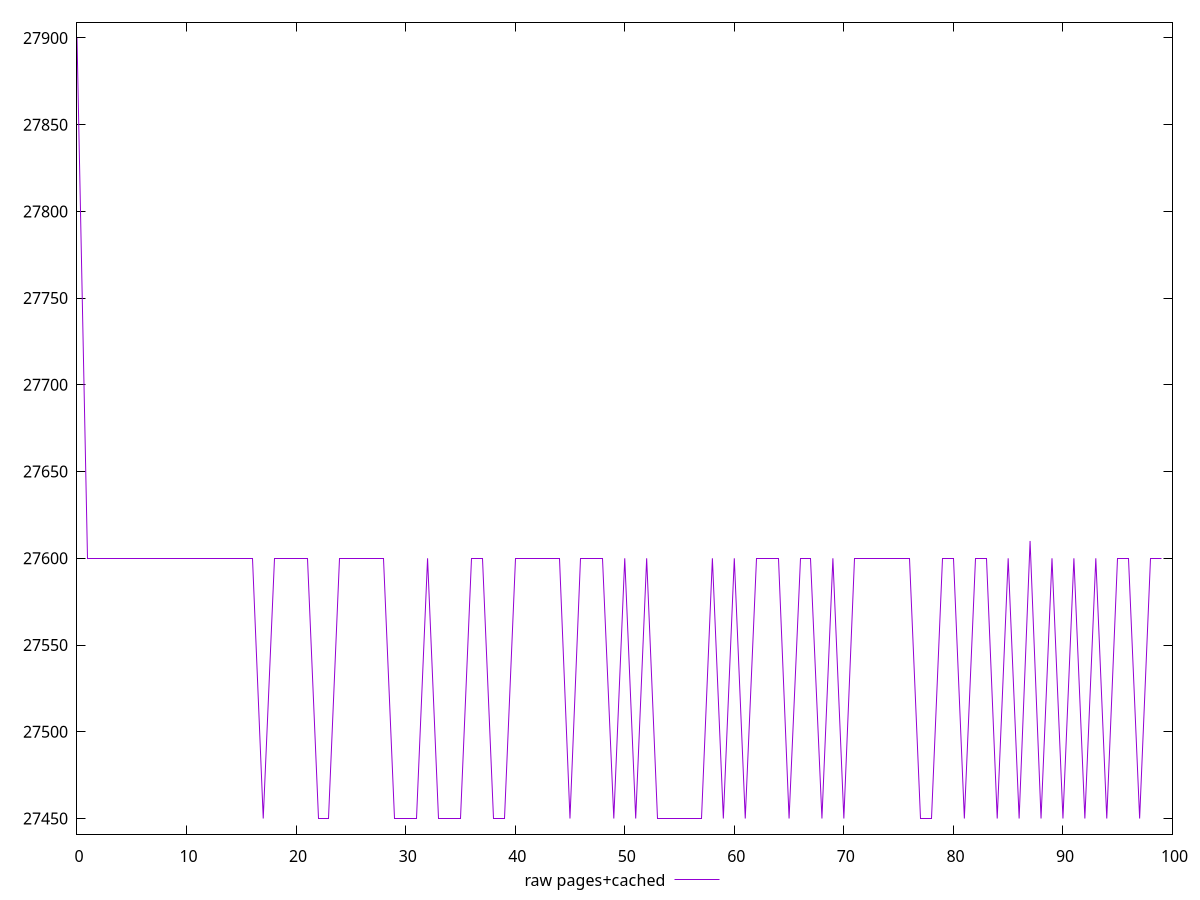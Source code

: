 $_rawPagesCached <<EOF
27900
27600
27600
27600
27600
27600
27600
27600
27600
27600
27600
27600
27600
27600
27600
27600
27600
27450
27600
27600
27600
27600
27450
27450
27600
27600
27600
27600
27600
27450
27450
27450
27600
27450
27450
27450
27600
27600
27450
27450
27600
27600
27600
27600
27600
27450
27600
27600
27600
27450
27600
27450
27600
27450
27450
27450
27450
27450
27600
27450
27600
27450
27600
27600
27600
27450
27600
27600
27450
27600
27450
27600
27600
27600
27600
27600
27600
27450
27450
27600
27600
27450
27600
27600
27450
27600
27450
27610
27450
27600
27450
27600
27450
27600
27450
27600
27600
27450
27600
27600
EOF
set key outside below
set terminal pngcairo
set output "report_00005_2020-11-02T22-26-11.212Z/uses-webp-images/pages+cached//raw.png"
set yrange [27441:27909]
plot $_rawPagesCached title "raw pages+cached" with line ,